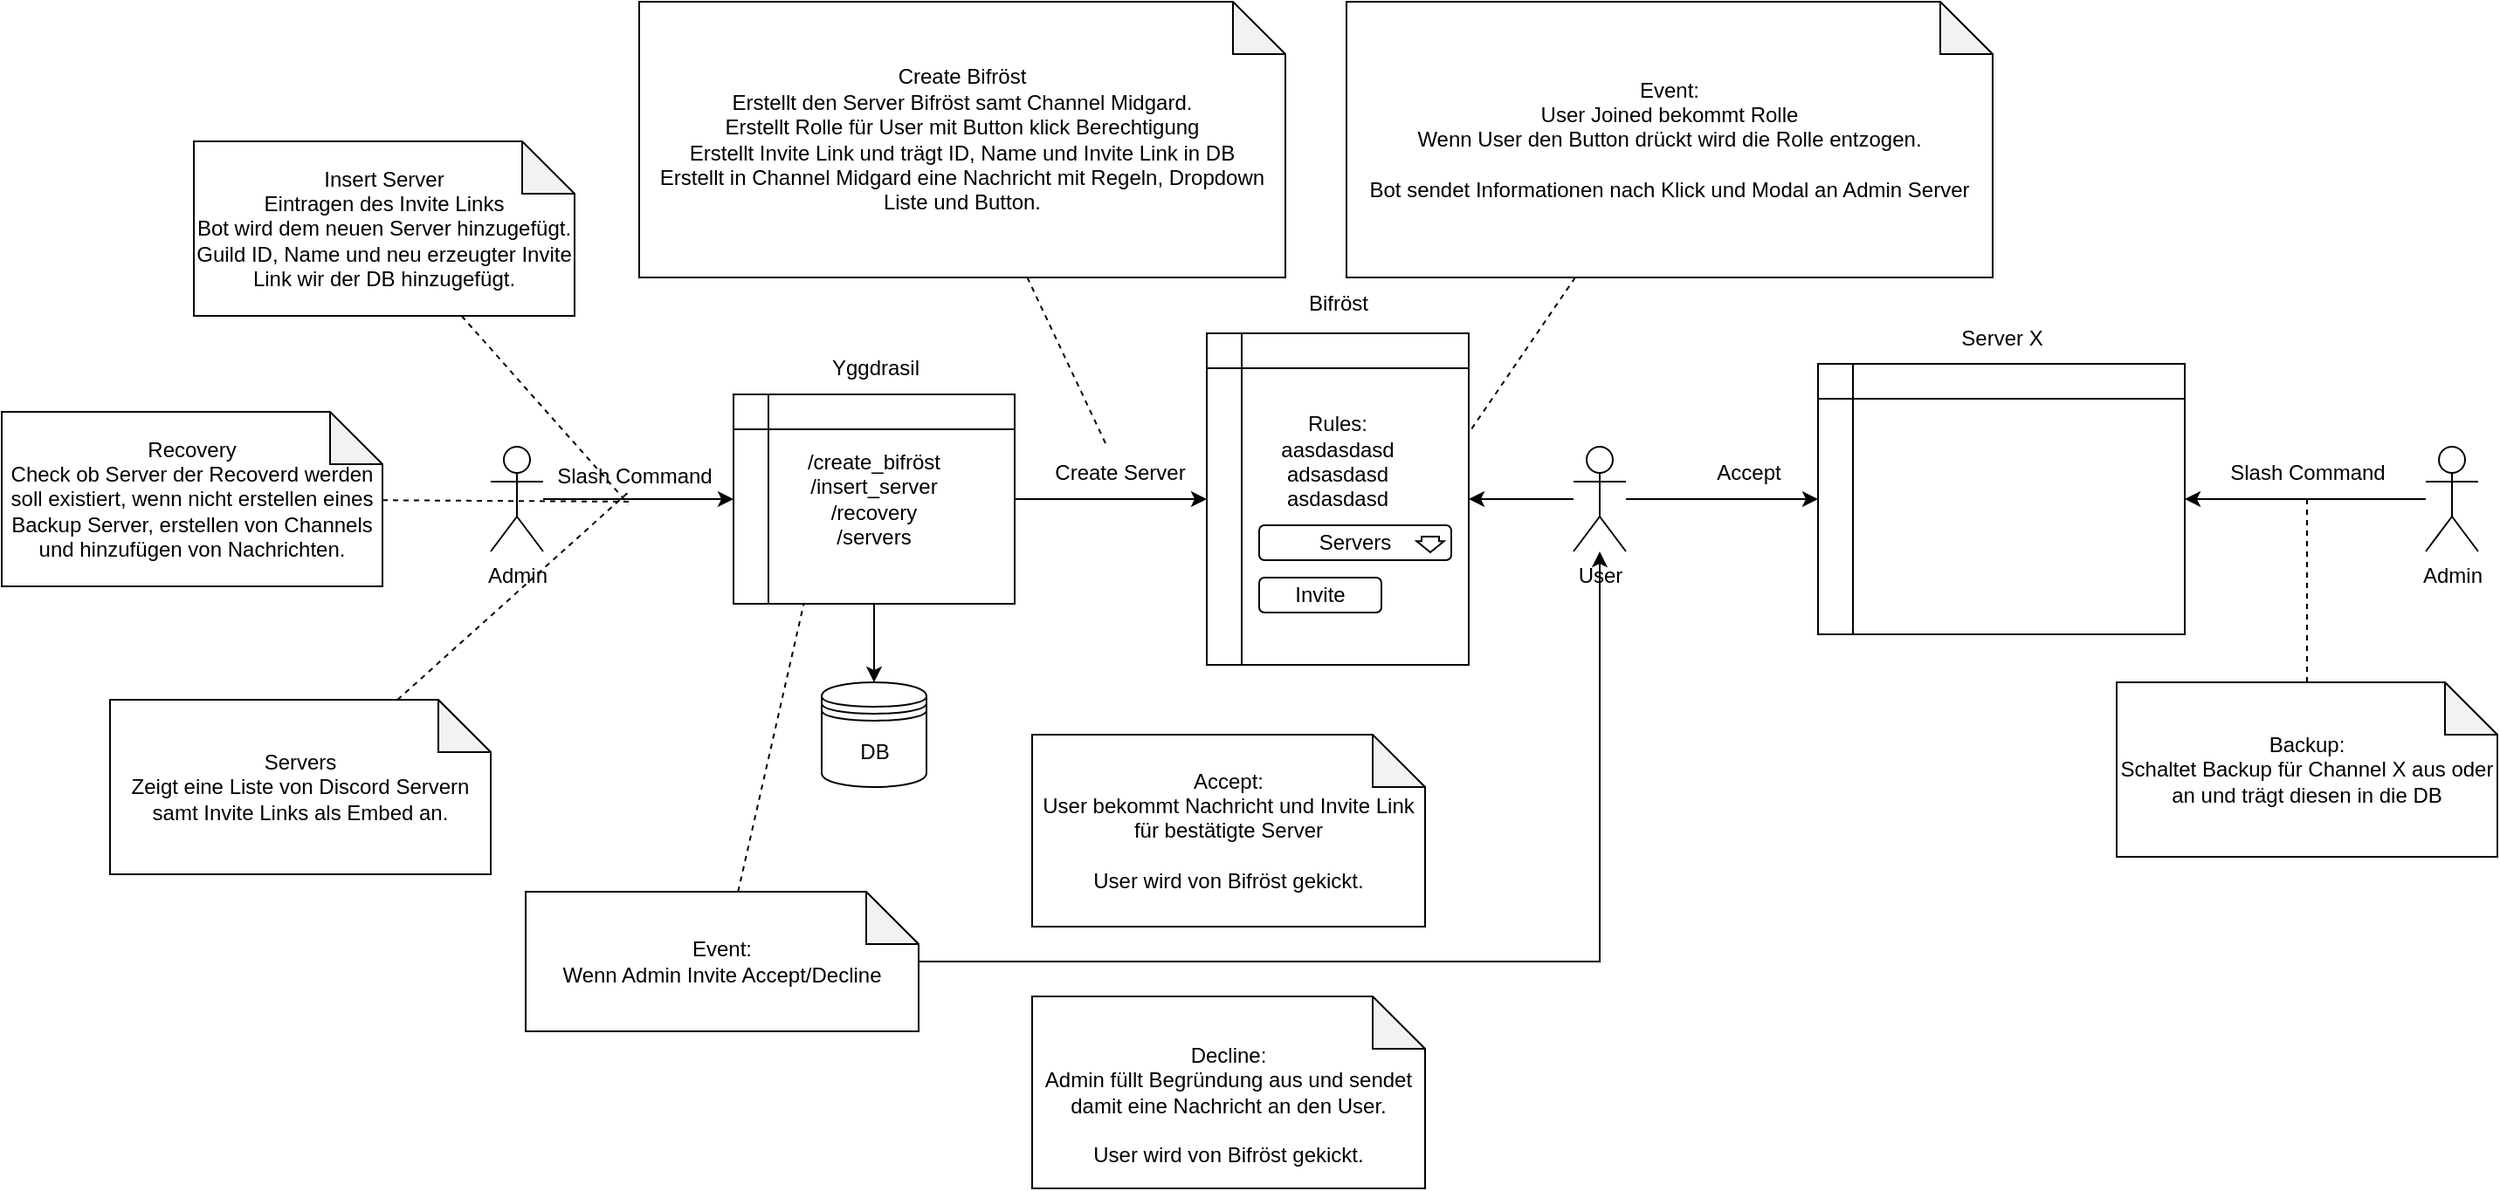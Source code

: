 <mxfile version="24.0.2" type="device">
  <diagram name="Seite-1" id="sVORhRUODlhrz3PP94mE">
    <mxGraphModel dx="2864" dy="768" grid="1" gridSize="10" guides="1" tooltips="1" connect="1" arrows="1" fold="1" page="1" pageScale="1" pageWidth="827" pageHeight="1169" math="0" shadow="0">
      <root>
        <mxCell id="0" />
        <mxCell id="1" parent="0" />
        <mxCell id="VL2rxZvJgabxmDF5evkh-22" style="edgeStyle=orthogonalEdgeStyle;rounded=0;orthogonalLoop=1;jettySize=auto;html=1;entryX=0.5;entryY=0;entryDx=0;entryDy=0;exitX=0.5;exitY=1;exitDx=0;exitDy=0;" edge="1" parent="1" source="VL2rxZvJgabxmDF5evkh-1" target="VL2rxZvJgabxmDF5evkh-11">
          <mxGeometry relative="1" as="geometry">
            <mxPoint x="377" y="410" as="sourcePoint" />
            <mxPoint x="350" y="555" as="targetPoint" />
          </mxGeometry>
        </mxCell>
        <mxCell id="VL2rxZvJgabxmDF5evkh-1" value="&lt;div&gt;/create_bifröst&lt;/div&gt;&lt;div&gt;/insert_server&lt;/div&gt;&lt;div&gt;/recovery&lt;/div&gt;&lt;div&gt;/servers&lt;br&gt;&lt;/div&gt;" style="shape=internalStorage;whiteSpace=wrap;html=1;backgroundOutline=1;" vertex="1" parent="1">
          <mxGeometry x="299" y="265" width="161" height="120" as="geometry" />
        </mxCell>
        <mxCell id="VL2rxZvJgabxmDF5evkh-2" value="Yggdrasil" style="text;html=1;align=center;verticalAlign=middle;resizable=0;points=[];autosize=1;strokeColor=none;fillColor=none;" vertex="1" parent="1">
          <mxGeometry x="339.5" y="235" width="80" height="30" as="geometry" />
        </mxCell>
        <mxCell id="VL2rxZvJgabxmDF5evkh-3" value="&lt;div&gt;Rules:&lt;/div&gt;&lt;div&gt;aasdasdasd&lt;/div&gt;&lt;div&gt;adsasdasd&lt;/div&gt;&lt;div&gt;asdasdasd&lt;/div&gt;&lt;div&gt;&lt;br&gt;&lt;/div&gt;&lt;div&gt;&lt;br&gt;&lt;/div&gt;&lt;div&gt;&lt;br&gt;&lt;/div&gt;" style="shape=internalStorage;whiteSpace=wrap;html=1;backgroundOutline=1;" vertex="1" parent="1">
          <mxGeometry x="570" y="230" width="150" height="190" as="geometry" />
        </mxCell>
        <mxCell id="VL2rxZvJgabxmDF5evkh-4" value="Bifröst" style="text;html=1;align=center;verticalAlign=middle;resizable=0;points=[];autosize=1;strokeColor=none;fillColor=none;" vertex="1" parent="1">
          <mxGeometry x="615" y="198" width="60" height="30" as="geometry" />
        </mxCell>
        <mxCell id="VL2rxZvJgabxmDF5evkh-5" value="" style="endArrow=classic;html=1;rounded=0;entryX=0;entryY=0.5;entryDx=0;entryDy=0;" edge="1" parent="1" source="VL2rxZvJgabxmDF5evkh-1" target="VL2rxZvJgabxmDF5evkh-3">
          <mxGeometry width="50" height="50" relative="1" as="geometry">
            <mxPoint x="400" y="240" as="sourcePoint" />
            <mxPoint x="170" y="330" as="targetPoint" />
          </mxGeometry>
        </mxCell>
        <mxCell id="VL2rxZvJgabxmDF5evkh-20" style="rounded=0;orthogonalLoop=1;jettySize=auto;html=1;dashed=1;endArrow=none;endFill=0;" edge="1" parent="1" source="VL2rxZvJgabxmDF5evkh-6" target="VL2rxZvJgabxmDF5evkh-18">
          <mxGeometry relative="1" as="geometry" />
        </mxCell>
        <mxCell id="VL2rxZvJgabxmDF5evkh-6" value="&lt;div&gt;Create Bifröst&lt;/div&gt;&lt;div&gt;Erstellt den Server Bifröst samt Channel Midgard.&lt;/div&gt;&lt;div&gt;Erstellt Rolle für User mit Button klick Berechtigung&lt;br&gt;&lt;/div&gt;&lt;div&gt;Erstellt Invite Link und trägt ID, Name und Invite Link in DB&lt;/div&gt;&lt;div&gt;Erstellt in Channel Midgard eine Nachricht mit Regeln, Dropdown Liste und Button.&lt;br&gt;&lt;/div&gt;" style="shape=note;whiteSpace=wrap;html=1;backgroundOutline=1;darkOpacity=0.05;" vertex="1" parent="1">
          <mxGeometry x="245" y="40" width="370" height="158" as="geometry" />
        </mxCell>
        <mxCell id="VL2rxZvJgabxmDF5evkh-7" value="&lt;div&gt;Event:&lt;/div&gt;&lt;div&gt;User Joined bekommt Rolle&lt;/div&gt;&lt;div&gt;Wenn User den Button drückt wird die Rolle entzogen.&lt;/div&gt;&lt;div&gt;&lt;br&gt;&lt;/div&gt;&lt;div&gt;Bot sendet Informationen nach Klick und Modal an Admin Server&lt;br&gt;&lt;/div&gt;" style="shape=note;whiteSpace=wrap;html=1;backgroundOutline=1;darkOpacity=0.05;" vertex="1" parent="1">
          <mxGeometry x="650" y="40" width="370" height="158" as="geometry" />
        </mxCell>
        <mxCell id="VL2rxZvJgabxmDF5evkh-8" value="Servers" style="rounded=1;whiteSpace=wrap;html=1;" vertex="1" parent="1">
          <mxGeometry x="600" y="340" width="110" height="20" as="geometry" />
        </mxCell>
        <mxCell id="VL2rxZvJgabxmDF5evkh-9" value="Invite" style="rounded=1;whiteSpace=wrap;html=1;" vertex="1" parent="1">
          <mxGeometry x="600" y="370" width="70" height="20" as="geometry" />
        </mxCell>
        <mxCell id="VL2rxZvJgabxmDF5evkh-10" value="" style="shape=flexArrow;endArrow=classic;html=1;rounded=0;endWidth=4.667;endSize=1.777;" edge="1" parent="1">
          <mxGeometry width="50" height="50" relative="1" as="geometry">
            <mxPoint x="698" y="346" as="sourcePoint" />
            <mxPoint x="698" y="356" as="targetPoint" />
          </mxGeometry>
        </mxCell>
        <mxCell id="VL2rxZvJgabxmDF5evkh-11" value="DB" style="shape=datastore;whiteSpace=wrap;html=1;" vertex="1" parent="1">
          <mxGeometry x="349.5" y="430" width="60" height="60" as="geometry" />
        </mxCell>
        <mxCell id="VL2rxZvJgabxmDF5evkh-13" style="edgeStyle=orthogonalEdgeStyle;rounded=0;orthogonalLoop=1;jettySize=auto;html=1;" edge="1" parent="1" source="VL2rxZvJgabxmDF5evkh-12" target="VL2rxZvJgabxmDF5evkh-3">
          <mxGeometry relative="1" as="geometry" />
        </mxCell>
        <mxCell id="VL2rxZvJgabxmDF5evkh-37" style="edgeStyle=orthogonalEdgeStyle;rounded=0;orthogonalLoop=1;jettySize=auto;html=1;" edge="1" parent="1" source="VL2rxZvJgabxmDF5evkh-12" target="VL2rxZvJgabxmDF5evkh-35">
          <mxGeometry relative="1" as="geometry" />
        </mxCell>
        <mxCell id="VL2rxZvJgabxmDF5evkh-12" value="User" style="shape=umlActor;verticalLabelPosition=bottom;verticalAlign=top;html=1;outlineConnect=0;" vertex="1" parent="1">
          <mxGeometry x="780" y="295" width="30" height="60" as="geometry" />
        </mxCell>
        <mxCell id="VL2rxZvJgabxmDF5evkh-15" style="edgeStyle=orthogonalEdgeStyle;rounded=0;orthogonalLoop=1;jettySize=auto;html=1;entryX=0;entryY=0.5;entryDx=0;entryDy=0;" edge="1" parent="1" source="VL2rxZvJgabxmDF5evkh-14" target="VL2rxZvJgabxmDF5evkh-1">
          <mxGeometry relative="1" as="geometry" />
        </mxCell>
        <mxCell id="VL2rxZvJgabxmDF5evkh-14" value="Admin" style="shape=umlActor;verticalLabelPosition=bottom;verticalAlign=top;html=1;outlineConnect=0;" vertex="1" parent="1">
          <mxGeometry x="160" y="295" width="30" height="60" as="geometry" />
        </mxCell>
        <mxCell id="VL2rxZvJgabxmDF5evkh-18" value="Create Server" style="text;html=1;align=center;verticalAlign=middle;resizable=0;points=[];autosize=1;strokeColor=none;fillColor=none;" vertex="1" parent="1">
          <mxGeometry x="470" y="295" width="100" height="30" as="geometry" />
        </mxCell>
        <mxCell id="VL2rxZvJgabxmDF5evkh-19" value="Slash Command" style="text;html=1;align=center;verticalAlign=middle;resizable=0;points=[];autosize=1;strokeColor=none;fillColor=none;" vertex="1" parent="1">
          <mxGeometry x="182" y="297" width="120" height="30" as="geometry" />
        </mxCell>
        <mxCell id="VL2rxZvJgabxmDF5evkh-21" style="rounded=0;orthogonalLoop=1;jettySize=auto;html=1;entryX=1.011;entryY=0.288;entryDx=0;entryDy=0;entryPerimeter=0;dashed=1;endArrow=none;endFill=0;" edge="1" parent="1" source="VL2rxZvJgabxmDF5evkh-7" target="VL2rxZvJgabxmDF5evkh-3">
          <mxGeometry relative="1" as="geometry" />
        </mxCell>
        <mxCell id="VL2rxZvJgabxmDF5evkh-24" value="&lt;div&gt;Insert Server&lt;/div&gt;&lt;div&gt;Eintragen des Invite Links&lt;/div&gt;&lt;div&gt;Bot wird dem neuen Server hinzugefügt.&lt;/div&gt;&lt;div&gt;Guild ID, Name und neu erzeugter Invite Link wir der DB hinzugefügt.&lt;br&gt;&lt;/div&gt;" style="shape=note;whiteSpace=wrap;html=1;backgroundOutline=1;darkOpacity=0.05;" vertex="1" parent="1">
          <mxGeometry x="-10" y="120" width="218" height="100" as="geometry" />
        </mxCell>
        <mxCell id="VL2rxZvJgabxmDF5evkh-25" value="&lt;div&gt;Recovery&lt;/div&gt;&lt;div&gt;Check ob Server der Recoverd werden soll existiert, wenn nicht erstellen eines Backup Server, erstellen von Channels und hinzufügen von Nachrichten.&lt;br&gt;&lt;/div&gt;" style="shape=note;whiteSpace=wrap;html=1;backgroundOutline=1;darkOpacity=0.05;" vertex="1" parent="1">
          <mxGeometry x="-120" y="275" width="218" height="100" as="geometry" />
        </mxCell>
        <mxCell id="VL2rxZvJgabxmDF5evkh-33" style="rounded=0;orthogonalLoop=1;jettySize=auto;html=1;dashed=1;endArrow=none;endFill=0;" edge="1" parent="1" source="VL2rxZvJgabxmDF5evkh-26">
          <mxGeometry relative="1" as="geometry">
            <mxPoint x="240" y="320" as="targetPoint" />
          </mxGeometry>
        </mxCell>
        <mxCell id="VL2rxZvJgabxmDF5evkh-26" value="&lt;div&gt;Servers&lt;/div&gt;&lt;div&gt;Zeigt eine Liste von Discord Servern samt Invite Links als Embed an.&lt;br&gt;&lt;/div&gt;" style="shape=note;whiteSpace=wrap;html=1;backgroundOutline=1;darkOpacity=0.05;" vertex="1" parent="1">
          <mxGeometry x="-58" y="440" width="218" height="100" as="geometry" />
        </mxCell>
        <mxCell id="VL2rxZvJgabxmDF5evkh-28" style="edgeStyle=orthogonalEdgeStyle;rounded=0;orthogonalLoop=1;jettySize=auto;html=1;" edge="1" parent="1" source="VL2rxZvJgabxmDF5evkh-27" target="VL2rxZvJgabxmDF5evkh-12">
          <mxGeometry relative="1" as="geometry" />
        </mxCell>
        <mxCell id="VL2rxZvJgabxmDF5evkh-49" style="rounded=0;orthogonalLoop=1;jettySize=auto;html=1;entryX=0.25;entryY=1;entryDx=0;entryDy=0;dashed=1;endArrow=none;endFill=0;" edge="1" parent="1" source="VL2rxZvJgabxmDF5evkh-27" target="VL2rxZvJgabxmDF5evkh-1">
          <mxGeometry relative="1" as="geometry" />
        </mxCell>
        <mxCell id="VL2rxZvJgabxmDF5evkh-27" value="&lt;div&gt;Event:&lt;/div&gt;&lt;div&gt;Wenn Admin Invite Accept/Decline&lt;br&gt;&lt;/div&gt;" style="shape=note;whiteSpace=wrap;html=1;backgroundOutline=1;darkOpacity=0.05;" vertex="1" parent="1">
          <mxGeometry x="180" y="550" width="225" height="80" as="geometry" />
        </mxCell>
        <mxCell id="VL2rxZvJgabxmDF5evkh-29" value="&lt;br&gt;&lt;div&gt;Decline:&lt;/div&gt;Admin füllt Begründung aus und sendet damit eine Nachricht an den User.&lt;br&gt;&lt;br&gt;User wird von Bifröst gekickt." style="shape=note;whiteSpace=wrap;html=1;backgroundOutline=1;darkOpacity=0.05;" vertex="1" parent="1">
          <mxGeometry x="470" y="610" width="225" height="110" as="geometry" />
        </mxCell>
        <mxCell id="VL2rxZvJgabxmDF5evkh-30" value="&lt;div&gt;Accept:&lt;/div&gt;&lt;div&gt;User bekommt Nachricht und Invite Link für bestätigte Server&lt;/div&gt;&lt;div&gt;&lt;br&gt;&lt;/div&gt;&lt;div&gt;User wird von Bifröst gekickt.&lt;/div&gt;" style="shape=note;whiteSpace=wrap;html=1;backgroundOutline=1;darkOpacity=0.05;" vertex="1" parent="1">
          <mxGeometry x="470" y="460" width="225" height="110" as="geometry" />
        </mxCell>
        <mxCell id="VL2rxZvJgabxmDF5evkh-31" style="rounded=0;orthogonalLoop=1;jettySize=auto;html=1;entryX=0.474;entryY=1.029;entryDx=0;entryDy=0;entryPerimeter=0;dashed=1;endArrow=none;endFill=0;" edge="1" parent="1" source="VL2rxZvJgabxmDF5evkh-24" target="VL2rxZvJgabxmDF5evkh-19">
          <mxGeometry relative="1" as="geometry" />
        </mxCell>
        <mxCell id="VL2rxZvJgabxmDF5evkh-32" style="rounded=0;orthogonalLoop=1;jettySize=auto;html=1;entryX=0.485;entryY=0.983;entryDx=0;entryDy=0;entryPerimeter=0;endArrow=none;endFill=0;dashed=1;" edge="1" parent="1" source="VL2rxZvJgabxmDF5evkh-25" target="VL2rxZvJgabxmDF5evkh-19">
          <mxGeometry relative="1" as="geometry" />
        </mxCell>
        <mxCell id="VL2rxZvJgabxmDF5evkh-35" value="" style="shape=internalStorage;whiteSpace=wrap;html=1;backgroundOutline=1;" vertex="1" parent="1">
          <mxGeometry x="920" y="247.5" width="210" height="155" as="geometry" />
        </mxCell>
        <mxCell id="VL2rxZvJgabxmDF5evkh-36" value="Server X" style="text;html=1;align=center;verticalAlign=middle;resizable=0;points=[];autosize=1;strokeColor=none;fillColor=none;" vertex="1" parent="1">
          <mxGeometry x="990" y="217.5" width="70" height="30" as="geometry" />
        </mxCell>
        <mxCell id="VL2rxZvJgabxmDF5evkh-38" value="Accept" style="text;html=1;align=center;verticalAlign=middle;resizable=0;points=[];autosize=1;strokeColor=none;fillColor=none;" vertex="1" parent="1">
          <mxGeometry x="850" y="295" width="60" height="30" as="geometry" />
        </mxCell>
        <mxCell id="VL2rxZvJgabxmDF5evkh-41" style="edgeStyle=orthogonalEdgeStyle;rounded=0;orthogonalLoop=1;jettySize=auto;html=1;entryX=1;entryY=0.5;entryDx=0;entryDy=0;" edge="1" parent="1" source="VL2rxZvJgabxmDF5evkh-40" target="VL2rxZvJgabxmDF5evkh-35">
          <mxGeometry relative="1" as="geometry" />
        </mxCell>
        <mxCell id="VL2rxZvJgabxmDF5evkh-40" value="Admin" style="shape=umlActor;verticalLabelPosition=bottom;verticalAlign=top;html=1;outlineConnect=0;" vertex="1" parent="1">
          <mxGeometry x="1268" y="295" width="30" height="60" as="geometry" />
        </mxCell>
        <mxCell id="VL2rxZvJgabxmDF5evkh-48" style="edgeStyle=orthogonalEdgeStyle;rounded=0;orthogonalLoop=1;jettySize=auto;html=1;endArrow=none;endFill=0;dashed=1;" edge="1" parent="1" source="VL2rxZvJgabxmDF5evkh-42" target="VL2rxZvJgabxmDF5evkh-47">
          <mxGeometry relative="1" as="geometry" />
        </mxCell>
        <mxCell id="VL2rxZvJgabxmDF5evkh-42" value="&lt;div&gt;Backup:&lt;/div&gt;&lt;div&gt;Schaltet Backup für Channel X aus oder an und trägt diesen in die DB&lt;br&gt;&lt;/div&gt;" style="shape=note;whiteSpace=wrap;html=1;backgroundOutline=1;darkOpacity=0.05;" vertex="1" parent="1">
          <mxGeometry x="1091" y="430" width="218" height="100" as="geometry" />
        </mxCell>
        <mxCell id="VL2rxZvJgabxmDF5evkh-47" value="Slash Command" style="text;html=1;align=center;verticalAlign=middle;resizable=0;points=[];autosize=1;strokeColor=none;fillColor=none;" vertex="1" parent="1">
          <mxGeometry x="1140" y="295" width="120" height="30" as="geometry" />
        </mxCell>
      </root>
    </mxGraphModel>
  </diagram>
</mxfile>
